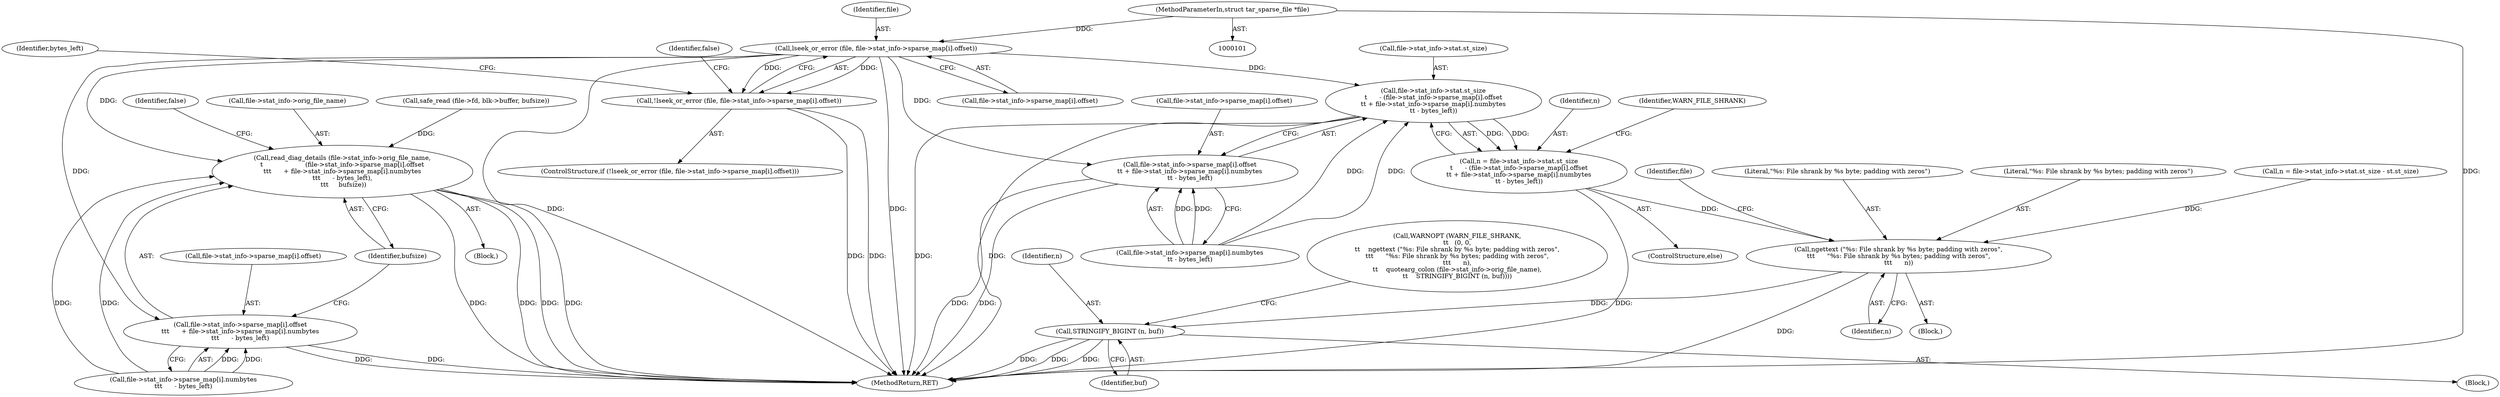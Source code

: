digraph "0_savannah_c15c42ccd1e2377945fd0414eca1a49294bff454@pointer" {
"1000102" [label="(MethodParameterIn,struct tar_sparse_file *file)"];
"1000120" [label="(Call,lseek_or_error (file, file->stat_info->sparse_map[i].offset))"];
"1000119" [label="(Call,!lseek_or_error (file, file->stat_info->sparse_map[i].offset))"];
"1000166" [label="(Call,read_diag_details (file->stat_info->orig_file_name,\n\t                     (file->stat_info->sparse_map[i].offset\n\t\t\t      + file->stat_info->sparse_map[i].numbytes\n\t\t\t      - bytes_left),\n \t\t\t     bufsize))"];
"1000172" [label="(Call,file->stat_info->sparse_map[i].offset\n\t\t\t      + file->stat_info->sparse_map[i].numbytes\n\t\t\t      - bytes_left)"];
"1000230" [label="(Call,file->stat_info->stat.st_size\n\t      - (file->stat_info->sparse_map[i].offset\n\t\t + file->stat_info->sparse_map[i].numbytes\n\t\t - bytes_left))"];
"1000228" [label="(Call,n = file->stat_info->stat.st_size\n\t      - (file->stat_info->sparse_map[i].offset\n\t\t + file->stat_info->sparse_map[i].numbytes\n\t\t - bytes_left))"];
"1000266" [label="(Call,ngettext (\"%s: File shrank by %s byte; padding with zeros\",\n\t\t\t      \"%s: File shrank by %s bytes; padding with zeros\",\n\t\t\t      n))"];
"1000277" [label="(Call,STRINGIFY_BIGINT (n, buf))"];
"1000238" [label="(Call,file->stat_info->sparse_map[i].offset\n\t\t + file->stat_info->sparse_map[i].numbytes\n\t\t - bytes_left)"];
"1000248" [label="(Call,file->stat_info->sparse_map[i].numbytes\n\t\t - bytes_left)"];
"1000269" [label="(Identifier,n)"];
"1000239" [label="(Call,file->stat_info->sparse_map[i].offset)"];
"1000121" [label="(Identifier,file)"];
"1000266" [label="(Call,ngettext (\"%s: File shrank by %s byte; padding with zeros\",\n\t\t\t      \"%s: File shrank by %s bytes; padding with zeros\",\n\t\t\t      n))"];
"1000193" [label="(Identifier,bufsize)"];
"1000214" [label="(Call,n = file->stat_info->stat.st_size - st.st_size)"];
"1000231" [label="(Call,file->stat_info->stat.st_size)"];
"1000229" [label="(Identifier,n)"];
"1000102" [label="(MethodParameterIn,struct tar_sparse_file *file)"];
"1000228" [label="(Call,n = file->stat_info->stat.st_size\n\t      - (file->stat_info->sparse_map[i].offset\n\t\t + file->stat_info->sparse_map[i].numbytes\n\t\t - bytes_left))"];
"1000119" [label="(Call,!lseek_or_error (file, file->stat_info->sparse_map[i].offset))"];
"1000274" [label="(Identifier,file)"];
"1000270" [label="(Block,)"];
"1000166" [label="(Call,read_diag_details (file->stat_info->orig_file_name,\n\t                     (file->stat_info->sparse_map[i].offset\n\t\t\t      + file->stat_info->sparse_map[i].numbytes\n\t\t\t      - bytes_left),\n \t\t\t     bufsize))"];
"1000118" [label="(ControlStructure,if (!lseek_or_error (file, file->stat_info->sparse_map[i].offset)))"];
"1000135" [label="(Identifier,bytes_left)"];
"1000227" [label="(ControlStructure,else)"];
"1000172" [label="(Call,file->stat_info->sparse_map[i].offset\n\t\t\t      + file->stat_info->sparse_map[i].numbytes\n\t\t\t      - bytes_left)"];
"1000165" [label="(Block,)"];
"1000195" [label="(Identifier,false)"];
"1000278" [label="(Identifier,n)"];
"1000120" [label="(Call,lseek_or_error (file, file->stat_info->sparse_map[i].offset))"];
"1000267" [label="(Literal,\"%s: File shrank by %s byte; padding with zeros\")"];
"1000173" [label="(Call,file->stat_info->sparse_map[i].offset)"];
"1000259" [label="(Call,WARNOPT (WARN_FILE_SHRANK,\n\t\t   (0, 0,\n\t\t    ngettext (\"%s: File shrank by %s byte; padding with zeros\",\n\t\t\t      \"%s: File shrank by %s bytes; padding with zeros\",\n\t\t\t      n),\n\t\t    quotearg_colon (file->stat_info->orig_file_name),\n\t\t    STRINGIFY_BIGINT (n, buf))))"];
"1000507" [label="(MethodReturn,RET)"];
"1000230" [label="(Call,file->stat_info->stat.st_size\n\t      - (file->stat_info->sparse_map[i].offset\n\t\t + file->stat_info->sparse_map[i].numbytes\n\t\t - bytes_left))"];
"1000182" [label="(Call,file->stat_info->sparse_map[i].numbytes\n\t\t\t      - bytes_left)"];
"1000122" [label="(Call,file->stat_info->sparse_map[i].offset)"];
"1000279" [label="(Identifier,buf)"];
"1000167" [label="(Call,file->stat_info->orig_file_name)"];
"1000268" [label="(Literal,\"%s: File shrank by %s bytes; padding with zeros\")"];
"1000265" [label="(Block,)"];
"1000132" [label="(Identifier,false)"];
"1000153" [label="(Call,safe_read (file->fd, blk->buffer, bufsize))"];
"1000260" [label="(Identifier,WARN_FILE_SHRANK)"];
"1000277" [label="(Call,STRINGIFY_BIGINT (n, buf))"];
"1000238" [label="(Call,file->stat_info->sparse_map[i].offset\n\t\t + file->stat_info->sparse_map[i].numbytes\n\t\t - bytes_left)"];
"1000102" -> "1000101"  [label="AST: "];
"1000102" -> "1000507"  [label="DDG: "];
"1000102" -> "1000120"  [label="DDG: "];
"1000120" -> "1000119"  [label="AST: "];
"1000120" -> "1000122"  [label="CFG: "];
"1000121" -> "1000120"  [label="AST: "];
"1000122" -> "1000120"  [label="AST: "];
"1000119" -> "1000120"  [label="CFG: "];
"1000120" -> "1000507"  [label="DDG: "];
"1000120" -> "1000507"  [label="DDG: "];
"1000120" -> "1000119"  [label="DDG: "];
"1000120" -> "1000119"  [label="DDG: "];
"1000120" -> "1000166"  [label="DDG: "];
"1000120" -> "1000172"  [label="DDG: "];
"1000120" -> "1000230"  [label="DDG: "];
"1000120" -> "1000238"  [label="DDG: "];
"1000119" -> "1000118"  [label="AST: "];
"1000132" -> "1000119"  [label="CFG: "];
"1000135" -> "1000119"  [label="CFG: "];
"1000119" -> "1000507"  [label="DDG: "];
"1000119" -> "1000507"  [label="DDG: "];
"1000166" -> "1000165"  [label="AST: "];
"1000166" -> "1000193"  [label="CFG: "];
"1000167" -> "1000166"  [label="AST: "];
"1000172" -> "1000166"  [label="AST: "];
"1000193" -> "1000166"  [label="AST: "];
"1000195" -> "1000166"  [label="CFG: "];
"1000166" -> "1000507"  [label="DDG: "];
"1000166" -> "1000507"  [label="DDG: "];
"1000166" -> "1000507"  [label="DDG: "];
"1000166" -> "1000507"  [label="DDG: "];
"1000182" -> "1000166"  [label="DDG: "];
"1000182" -> "1000166"  [label="DDG: "];
"1000153" -> "1000166"  [label="DDG: "];
"1000172" -> "1000182"  [label="CFG: "];
"1000173" -> "1000172"  [label="AST: "];
"1000182" -> "1000172"  [label="AST: "];
"1000193" -> "1000172"  [label="CFG: "];
"1000172" -> "1000507"  [label="DDG: "];
"1000172" -> "1000507"  [label="DDG: "];
"1000182" -> "1000172"  [label="DDG: "];
"1000182" -> "1000172"  [label="DDG: "];
"1000230" -> "1000228"  [label="AST: "];
"1000230" -> "1000238"  [label="CFG: "];
"1000231" -> "1000230"  [label="AST: "];
"1000238" -> "1000230"  [label="AST: "];
"1000228" -> "1000230"  [label="CFG: "];
"1000230" -> "1000507"  [label="DDG: "];
"1000230" -> "1000507"  [label="DDG: "];
"1000230" -> "1000228"  [label="DDG: "];
"1000230" -> "1000228"  [label="DDG: "];
"1000248" -> "1000230"  [label="DDG: "];
"1000248" -> "1000230"  [label="DDG: "];
"1000228" -> "1000227"  [label="AST: "];
"1000229" -> "1000228"  [label="AST: "];
"1000260" -> "1000228"  [label="CFG: "];
"1000228" -> "1000507"  [label="DDG: "];
"1000228" -> "1000266"  [label="DDG: "];
"1000266" -> "1000265"  [label="AST: "];
"1000266" -> "1000269"  [label="CFG: "];
"1000267" -> "1000266"  [label="AST: "];
"1000268" -> "1000266"  [label="AST: "];
"1000269" -> "1000266"  [label="AST: "];
"1000274" -> "1000266"  [label="CFG: "];
"1000266" -> "1000507"  [label="DDG: "];
"1000214" -> "1000266"  [label="DDG: "];
"1000266" -> "1000277"  [label="DDG: "];
"1000277" -> "1000270"  [label="AST: "];
"1000277" -> "1000279"  [label="CFG: "];
"1000278" -> "1000277"  [label="AST: "];
"1000279" -> "1000277"  [label="AST: "];
"1000259" -> "1000277"  [label="CFG: "];
"1000277" -> "1000507"  [label="DDG: "];
"1000277" -> "1000507"  [label="DDG: "];
"1000277" -> "1000507"  [label="DDG: "];
"1000238" -> "1000248"  [label="CFG: "];
"1000239" -> "1000238"  [label="AST: "];
"1000248" -> "1000238"  [label="AST: "];
"1000238" -> "1000507"  [label="DDG: "];
"1000238" -> "1000507"  [label="DDG: "];
"1000248" -> "1000238"  [label="DDG: "];
"1000248" -> "1000238"  [label="DDG: "];
}
